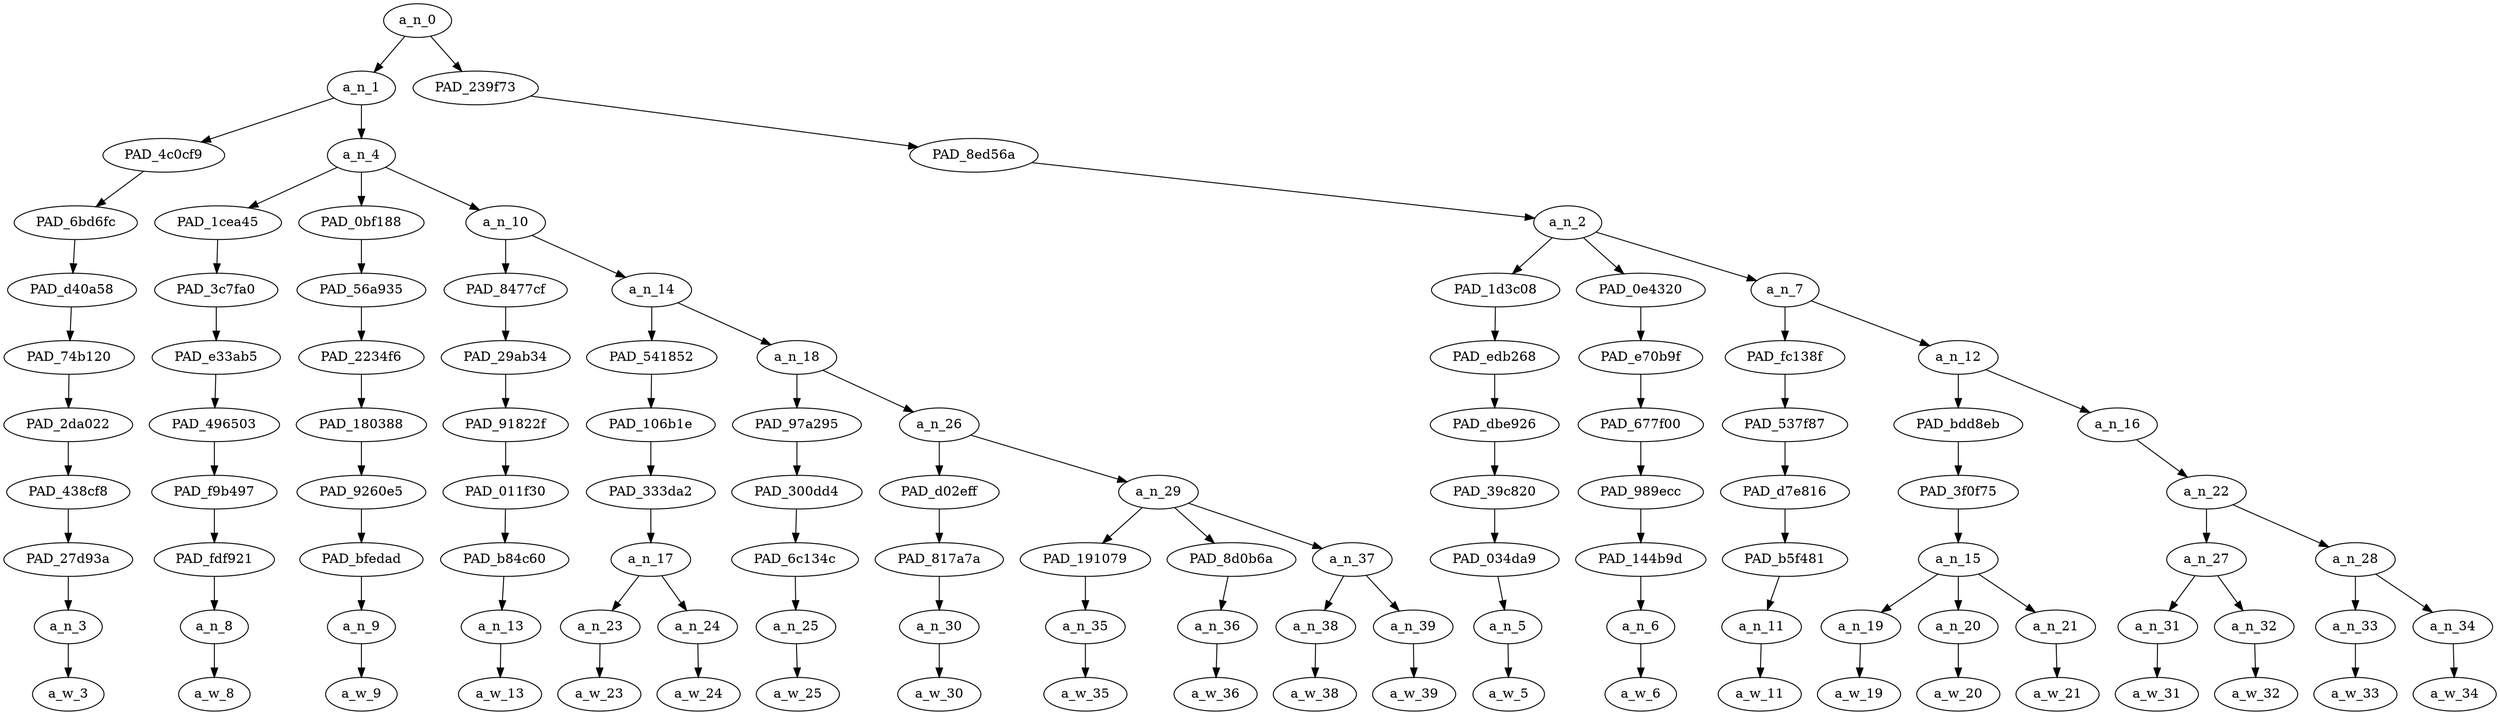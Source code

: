 strict digraph "" {
	a_n_0	[div_dir=1,
		index=0,
		level=10,
		pos="7.443576388888889,10!",
		text_span="[0, 1, 2, 3, 4, 5, 6, 7, 8, 9, 10, 11, 12, 13, 14, 15, 16, 17, 18, 19, 20, 21]",
		value=0.99999999];
	a_n_1	[div_dir=1,
		index=0,
		level=9,
		pos="1.2621527777777777,9!",
		text_span="[0, 1, 2, 3, 4, 5, 6, 7, 8, 9, 10, 11]",
		value=0.51480109];
	a_n_0 -> a_n_1;
	PAD_239f73	[div_dir=1,
		index=1,
		level=9,
		pos="13.625,9!",
		text_span="[12, 13, 14, 15, 16, 17, 18, 19, 20, 21]",
		value=0.48405450];
	a_n_0 -> PAD_239f73;
	PAD_4c0cf9	[div_dir=1,
		index=0,
		level=8,
		pos="0.0,8!",
		text_span="[0]",
		value=0.07096657];
	a_n_1 -> PAD_4c0cf9;
	a_n_4	[div_dir=1,
		index=1,
		level=8,
		pos="2.5243055555555554,8!",
		text_span="[1, 2, 3, 4, 5, 6, 7, 8, 9, 10, 11]",
		value=0.44321885];
	a_n_1 -> a_n_4;
	PAD_6bd6fc	[div_dir=1,
		index=0,
		level=7,
		pos="0.0,7!",
		text_span="[0]",
		value=0.07096657];
	PAD_4c0cf9 -> PAD_6bd6fc;
	PAD_d40a58	[div_dir=1,
		index=0,
		level=6,
		pos="0.0,6!",
		text_span="[0]",
		value=0.07096657];
	PAD_6bd6fc -> PAD_d40a58;
	PAD_74b120	[div_dir=1,
		index=0,
		level=5,
		pos="0.0,5!",
		text_span="[0]",
		value=0.07096657];
	PAD_d40a58 -> PAD_74b120;
	PAD_2da022	[div_dir=1,
		index=0,
		level=4,
		pos="0.0,4!",
		text_span="[0]",
		value=0.07096657];
	PAD_74b120 -> PAD_2da022;
	PAD_438cf8	[div_dir=1,
		index=0,
		level=3,
		pos="0.0,3!",
		text_span="[0]",
		value=0.07096657];
	PAD_2da022 -> PAD_438cf8;
	PAD_27d93a	[div_dir=1,
		index=0,
		level=2,
		pos="0.0,2!",
		text_span="[0]",
		value=0.07096657];
	PAD_438cf8 -> PAD_27d93a;
	a_n_3	[div_dir=1,
		index=0,
		level=1,
		pos="0.0,1!",
		text_span="[0]",
		value=0.07096657];
	PAD_27d93a -> a_n_3;
	a_w_3	[div_dir=0,
		index=0,
		level=0,
		pos="0,0!",
		text_span="[0]",
		value=how];
	a_n_3 -> a_w_3;
	PAD_1cea45	[div_dir=-1,
		index=1,
		level=7,
		pos="1.0,7!",
		text_span="[1]",
		value=0.03543534];
	a_n_4 -> PAD_1cea45;
	PAD_0bf188	[div_dir=1,
		index=2,
		level=7,
		pos="2.0,7!",
		text_span="[2]",
		value=0.03811515];
	a_n_4 -> PAD_0bf188;
	a_n_10	[div_dir=1,
		index=3,
		level=7,
		pos="4.572916666666666,7!",
		text_span="[3, 4, 5, 6, 7, 8, 9, 10, 11]",
		value=0.36923131];
	a_n_4 -> a_n_10;
	PAD_3c7fa0	[div_dir=-1,
		index=1,
		level=6,
		pos="1.0,6!",
		text_span="[1]",
		value=0.03543534];
	PAD_1cea45 -> PAD_3c7fa0;
	PAD_e33ab5	[div_dir=-1,
		index=1,
		level=5,
		pos="1.0,5!",
		text_span="[1]",
		value=0.03543534];
	PAD_3c7fa0 -> PAD_e33ab5;
	PAD_496503	[div_dir=-1,
		index=1,
		level=4,
		pos="1.0,4!",
		text_span="[1]",
		value=0.03543534];
	PAD_e33ab5 -> PAD_496503;
	PAD_f9b497	[div_dir=-1,
		index=1,
		level=3,
		pos="1.0,3!",
		text_span="[1]",
		value=0.03543534];
	PAD_496503 -> PAD_f9b497;
	PAD_fdf921	[div_dir=-1,
		index=1,
		level=2,
		pos="1.0,2!",
		text_span="[1]",
		value=0.03543534];
	PAD_f9b497 -> PAD_fdf921;
	a_n_8	[div_dir=-1,
		index=1,
		level=1,
		pos="1.0,1!",
		text_span="[1]",
		value=0.03543534];
	PAD_fdf921 -> a_n_8;
	a_w_8	[div_dir=0,
		index=1,
		level=0,
		pos="1,0!",
		text_span="[1]",
		value=do];
	a_n_8 -> a_w_8;
	PAD_56a935	[div_dir=1,
		index=2,
		level=6,
		pos="2.0,6!",
		text_span="[2]",
		value=0.03811515];
	PAD_0bf188 -> PAD_56a935;
	PAD_2234f6	[div_dir=1,
		index=2,
		level=5,
		pos="2.0,5!",
		text_span="[2]",
		value=0.03811515];
	PAD_56a935 -> PAD_2234f6;
	PAD_180388	[div_dir=1,
		index=2,
		level=4,
		pos="2.0,4!",
		text_span="[2]",
		value=0.03811515];
	PAD_2234f6 -> PAD_180388;
	PAD_9260e5	[div_dir=1,
		index=2,
		level=3,
		pos="2.0,3!",
		text_span="[2]",
		value=0.03811515];
	PAD_180388 -> PAD_9260e5;
	PAD_bfedad	[div_dir=1,
		index=2,
		level=2,
		pos="2.0,2!",
		text_span="[2]",
		value=0.03811515];
	PAD_9260e5 -> PAD_bfedad;
	a_n_9	[div_dir=1,
		index=2,
		level=1,
		pos="2.0,1!",
		text_span="[2]",
		value=0.03811515];
	PAD_bfedad -> a_n_9;
	a_w_9	[div_dir=0,
		index=2,
		level=0,
		pos="2,0!",
		text_span="[2]",
		value=we];
	a_n_9 -> a_w_9;
	PAD_8477cf	[div_dir=1,
		index=3,
		level=6,
		pos="3.0,6!",
		text_span="[3]",
		value=0.08204884];
	a_n_10 -> PAD_8477cf;
	a_n_14	[div_dir=1,
		index=4,
		level=6,
		pos="6.145833333333333,6!",
		text_span="[4, 5, 6, 7, 8, 9, 10, 11]",
		value=0.28683833];
	a_n_10 -> a_n_14;
	PAD_29ab34	[div_dir=1,
		index=3,
		level=5,
		pos="3.0,5!",
		text_span="[3]",
		value=0.08204884];
	PAD_8477cf -> PAD_29ab34;
	PAD_91822f	[div_dir=1,
		index=3,
		level=4,
		pos="3.0,4!",
		text_span="[3]",
		value=0.08204884];
	PAD_29ab34 -> PAD_91822f;
	PAD_011f30	[div_dir=1,
		index=3,
		level=3,
		pos="3.0,3!",
		text_span="[3]",
		value=0.08204884];
	PAD_91822f -> PAD_011f30;
	PAD_b84c60	[div_dir=1,
		index=3,
		level=2,
		pos="3.0,2!",
		text_span="[3]",
		value=0.08204884];
	PAD_011f30 -> PAD_b84c60;
	a_n_13	[div_dir=1,
		index=3,
		level=1,
		pos="3.0,1!",
		text_span="[3]",
		value=0.08204884];
	PAD_b84c60 -> a_n_13;
	a_w_13	[div_dir=0,
		index=3,
		level=0,
		pos="3,0!",
		text_span="[3]",
		value=instigate];
	a_n_13 -> a_w_13;
	PAD_541852	[div_dir=1,
		index=4,
		level=5,
		pos="4.5,5!",
		text_span="[4, 5]",
		value=0.05102547];
	a_n_14 -> PAD_541852;
	a_n_18	[div_dir=1,
		index=5,
		level=5,
		pos="7.791666666666666,5!",
		text_span="[6, 7, 8, 9, 10, 11]",
		value=0.23549054];
	a_n_14 -> a_n_18;
	PAD_106b1e	[div_dir=1,
		index=4,
		level=4,
		pos="4.5,4!",
		text_span="[4, 5]",
		value=0.05102547];
	PAD_541852 -> PAD_106b1e;
	PAD_333da2	[div_dir=1,
		index=4,
		level=3,
		pos="4.5,3!",
		text_span="[4, 5]",
		value=0.05102547];
	PAD_106b1e -> PAD_333da2;
	a_n_17	[div_dir=1,
		index=4,
		level=2,
		pos="4.5,2!",
		text_span="[4, 5]",
		value=0.05102547];
	PAD_333da2 -> a_n_17;
	a_n_23	[div_dir=1,
		index=4,
		level=1,
		pos="4.0,1!",
		text_span="[4]",
		value=0.02315076];
	a_n_17 -> a_n_23;
	a_n_24	[div_dir=1,
		index=5,
		level=1,
		pos="5.0,1!",
		text_span="[5]",
		value=0.02769319];
	a_n_17 -> a_n_24;
	a_w_23	[div_dir=0,
		index=4,
		level=0,
		pos="4,0!",
		text_span="[4]",
		value=a];
	a_n_23 -> a_w_23;
	a_w_24	[div_dir=0,
		index=5,
		level=0,
		pos="5,0!",
		text_span="[5]",
		value=war];
	a_n_24 -> a_w_24;
	PAD_97a295	[div_dir=1,
		index=5,
		level=4,
		pos="6.0,4!",
		text_span="[6]",
		value=0.02365794];
	a_n_18 -> PAD_97a295;
	a_n_26	[div_dir=1,
		index=6,
		level=4,
		pos="9.583333333333332,4!",
		text_span="[7, 8, 9, 10, 11]",
		value=0.21156443];
	a_n_18 -> a_n_26;
	PAD_300dd4	[div_dir=1,
		index=5,
		level=3,
		pos="6.0,3!",
		text_span="[6]",
		value=0.02365794];
	PAD_97a295 -> PAD_300dd4;
	PAD_6c134c	[div_dir=1,
		index=5,
		level=2,
		pos="6.0,2!",
		text_span="[6]",
		value=0.02365794];
	PAD_300dd4 -> PAD_6c134c;
	a_n_25	[div_dir=1,
		index=6,
		level=1,
		pos="6.0,1!",
		text_span="[6]",
		value=0.02365794];
	PAD_6c134c -> a_n_25;
	a_w_25	[div_dir=0,
		index=6,
		level=0,
		pos="6,0!",
		text_span="[6]",
		value=between];
	a_n_25 -> a_w_25;
	PAD_d02eff	[div_dir=-1,
		index=7,
		level=3,
		pos="11.0,3!",
		text_span="[11]",
		value=0.03323240];
	a_n_26 -> PAD_d02eff;
	a_n_29	[div_dir=1,
		index=6,
		level=3,
		pos="8.166666666666666,3!",
		text_span="[7, 8, 9, 10]",
		value=0.17807664];
	a_n_26 -> a_n_29;
	PAD_817a7a	[div_dir=-1,
		index=9,
		level=2,
		pos="11.0,2!",
		text_span="[11]",
		value=0.03323240];
	PAD_d02eff -> PAD_817a7a;
	a_n_30	[div_dir=-1,
		index=11,
		level=1,
		pos="11.0,1!",
		text_span="[11]",
		value=0.03323240];
	PAD_817a7a -> a_n_30;
	a_w_30	[div_dir=0,
		index=11,
		level=0,
		pos="11,0!",
		text_span="[11]",
		value=abe];
	a_n_30 -> a_w_30;
	PAD_191079	[div_dir=1,
		index=6,
		level=2,
		pos="7.0,2!",
		text_span="[7]",
		value=0.03638468];
	a_n_29 -> PAD_191079;
	PAD_8d0b6a	[div_dir=1,
		index=7,
		level=2,
		pos="8.0,2!",
		text_span="[8]",
		value=0.02195591];
	a_n_29 -> PAD_8d0b6a;
	a_n_37	[div_dir=1,
		index=8,
		level=2,
		pos="9.5,2!",
		text_span="[9, 10]",
		value=0.11940752];
	a_n_29 -> a_n_37;
	a_n_35	[div_dir=1,
		index=7,
		level=1,
		pos="7.0,1!",
		text_span="[7]",
		value=0.03638468];
	PAD_191079 -> a_n_35;
	a_w_35	[div_dir=0,
		index=7,
		level=0,
		pos="7,0!",
		text_span="[7]",
		value=japan];
	a_n_35 -> a_w_35;
	a_n_36	[div_dir=1,
		index=8,
		level=1,
		pos="8.0,1!",
		text_span="[8]",
		value=0.02195591];
	PAD_8d0b6a -> a_n_36;
	a_w_36	[div_dir=0,
		index=8,
		level=0,
		pos="8,0!",
		text_span="[8]",
		value=and];
	a_n_36 -> a_w_36;
	a_n_38	[div_dir=1,
		index=9,
		level=1,
		pos="9.0,1!",
		text_span="[9]",
		value=0.03406471];
	a_n_37 -> a_n_38;
	a_n_39	[div_dir=1,
		index=10,
		level=1,
		pos="10.0,1!",
		text_span="[10]",
		value=0.08501387];
	a_n_37 -> a_n_39;
	a_w_38	[div_dir=0,
		index=9,
		level=0,
		pos="9,0!",
		text_span="[9]",
		value=israel];
	a_n_38 -> a_w_38;
	a_w_39	[div_dir=0,
		index=10,
		level=0,
		pos="10,0!",
		text_span="[10]",
		value=shinzo];
	a_n_39 -> a_w_39;
	PAD_8ed56a	[div_dir=1,
		index=2,
		level=8,
		pos="13.625,8!",
		text_span="[12, 13, 14, 15, 16, 17, 18, 19, 20, 21]",
		value=0.48405450];
	PAD_239f73 -> PAD_8ed56a;
	a_n_2	[div_dir=1,
		index=4,
		level=7,
		pos="13.625,7!",
		text_span="[12, 13, 14, 15, 16, 17, 18, 19, 20, 21]",
		value=0.48405450];
	PAD_8ed56a -> a_n_2;
	PAD_1d3c08	[div_dir=1,
		index=5,
		level=6,
		pos="12.0,6!",
		text_span="[12]",
		value=0.02409315];
	a_n_2 -> PAD_1d3c08;
	PAD_0e4320	[div_dir=-1,
		index=6,
		level=6,
		pos="13.0,6!",
		text_span="[13]",
		value=0.02245937];
	a_n_2 -> PAD_0e4320;
	a_n_7	[div_dir=1,
		index=7,
		level=6,
		pos="15.875,6!",
		text_span="[14, 15, 16, 17, 18, 19, 20, 21]",
		value=0.43645863];
	a_n_2 -> a_n_7;
	PAD_edb268	[div_dir=1,
		index=6,
		level=5,
		pos="12.0,5!",
		text_span="[12]",
		value=0.02409315];
	PAD_1d3c08 -> PAD_edb268;
	PAD_dbe926	[div_dir=1,
		index=7,
		level=4,
		pos="12.0,4!",
		text_span="[12]",
		value=0.02409315];
	PAD_edb268 -> PAD_dbe926;
	PAD_39c820	[div_dir=1,
		index=8,
		level=3,
		pos="12.0,3!",
		text_span="[12]",
		value=0.02409315];
	PAD_dbe926 -> PAD_39c820;
	PAD_034da9	[div_dir=1,
		index=10,
		level=2,
		pos="12.0,2!",
		text_span="[12]",
		value=0.02409315];
	PAD_39c820 -> PAD_034da9;
	a_n_5	[div_dir=1,
		index=12,
		level=1,
		pos="12.0,1!",
		text_span="[12]",
		value=0.02409315];
	PAD_034da9 -> a_n_5;
	a_w_5	[div_dir=0,
		index=12,
		level=0,
		pos="12,0!",
		text_span="[12]",
		value=did];
	a_n_5 -> a_w_5;
	PAD_e70b9f	[div_dir=-1,
		index=7,
		level=5,
		pos="13.0,5!",
		text_span="[13]",
		value=0.02245937];
	PAD_0e4320 -> PAD_e70b9f;
	PAD_677f00	[div_dir=-1,
		index=8,
		level=4,
		pos="13.0,4!",
		text_span="[13]",
		value=0.02245937];
	PAD_e70b9f -> PAD_677f00;
	PAD_989ecc	[div_dir=-1,
		index=9,
		level=3,
		pos="13.0,3!",
		text_span="[13]",
		value=0.02245937];
	PAD_677f00 -> PAD_989ecc;
	PAD_144b9d	[div_dir=-1,
		index=11,
		level=2,
		pos="13.0,2!",
		text_span="[13]",
		value=0.02245937];
	PAD_989ecc -> PAD_144b9d;
	a_n_6	[div_dir=-1,
		index=13,
		level=1,
		pos="13.0,1!",
		text_span="[13]",
		value=0.02245937];
	PAD_144b9d -> a_n_6;
	a_w_6	[div_dir=0,
		index=13,
		level=0,
		pos="13,0!",
		text_span="[13]",
		value=not];
	a_n_6 -> a_w_6;
	PAD_fc138f	[div_dir=1,
		index=8,
		level=5,
		pos="14.0,5!",
		text_span="[14]",
		value=0.02630681];
	a_n_7 -> PAD_fc138f;
	a_n_12	[div_dir=1,
		index=9,
		level=5,
		pos="17.75,5!",
		text_span="[15, 16, 17, 18, 19, 20, 21]",
		value=0.40899092];
	a_n_7 -> a_n_12;
	PAD_537f87	[div_dir=1,
		index=9,
		level=4,
		pos="14.0,4!",
		text_span="[14]",
		value=0.02630681];
	PAD_fc138f -> PAD_537f87;
	PAD_d7e816	[div_dir=1,
		index=10,
		level=3,
		pos="14.0,3!",
		text_span="[14]",
		value=0.02630681];
	PAD_537f87 -> PAD_d7e816;
	PAD_b5f481	[div_dir=1,
		index=12,
		level=2,
		pos="14.0,2!",
		text_span="[14]",
		value=0.02630681];
	PAD_d7e816 -> PAD_b5f481;
	a_n_11	[div_dir=1,
		index=14,
		level=1,
		pos="14.0,1!",
		text_span="[14]",
		value=0.02630681];
	PAD_b5f481 -> a_n_11;
	a_w_11	[div_dir=0,
		index=14,
		level=0,
		pos="14,0!",
		text_span="[14]",
		value=like];
	a_n_11 -> a_w_11;
	PAD_bdd8eb	[div_dir=1,
		index=10,
		level=4,
		pos="16.0,4!",
		text_span="[15, 16, 17]",
		value=0.13228552];
	a_n_12 -> PAD_bdd8eb;
	a_n_16	[div_dir=1,
		index=11,
		level=4,
		pos="19.5,4!",
		text_span="[18, 19, 20, 21]",
		value=0.27549616];
	a_n_12 -> a_n_16;
	PAD_3f0f75	[div_dir=1,
		index=11,
		level=3,
		pos="16.0,3!",
		text_span="[15, 16, 17]",
		value=0.13228552];
	PAD_bdd8eb -> PAD_3f0f75;
	a_n_15	[div_dir=1,
		index=13,
		level=2,
		pos="16.0,2!",
		text_span="[15, 16, 17]",
		value=0.13228552];
	PAD_3f0f75 -> a_n_15;
	a_n_19	[div_dir=1,
		index=15,
		level=1,
		pos="15.0,1!",
		text_span="[15]",
		value=0.02779591];
	a_n_15 -> a_n_19;
	a_n_20	[div_dir=1,
		index=16,
		level=1,
		pos="16.0,1!",
		text_span="[16]",
		value=0.04298529];
	a_n_15 -> a_n_20;
	a_n_21	[div_dir=1,
		index=17,
		level=1,
		pos="17.0,1!",
		text_span="[17]",
		value=0.06101164];
	a_n_15 -> a_n_21;
	a_w_19	[div_dir=0,
		index=15,
		level=0,
		pos="15,0!",
		text_span="[15]",
		value=the];
	a_n_19 -> a_w_19;
	a_w_20	[div_dir=0,
		index=16,
		level=0,
		pos="16,0!",
		text_span="[16]",
		value=shoe];
	a_n_20 -> a_w_20;
	a_w_21	[div_dir=0,
		index=17,
		level=0,
		pos="17,0!",
		text_span="[17]",
		value=desert];
	a_n_21 -> a_w_21;
	a_n_22	[div_dir=1,
		index=12,
		level=3,
		pos="19.5,3!",
		text_span="[18, 19, 20, 21]",
		value=0.27434938];
	a_n_16 -> a_n_22;
	a_n_27	[div_dir=1,
		index=14,
		level=2,
		pos="18.5,2!",
		text_span="[18, 19]",
		value=0.18970385];
	a_n_22 -> a_n_27;
	a_n_28	[div_dir=1,
		index=15,
		level=2,
		pos="20.5,2!",
		text_span="[20, 21]",
		value=0.08349875];
	a_n_22 -> a_n_28;
	a_n_31	[div_dir=1,
		index=18,
		level=1,
		pos="18.0,1!",
		text_span="[18]",
		value=0.04000410];
	a_n_27 -> a_n_31;
	a_n_32	[div_dir=1,
		index=19,
		level=1,
		pos="19.0,1!",
		text_span="[19]",
		value=0.14836400];
	a_n_27 -> a_n_32;
	a_w_31	[div_dir=0,
		index=18,
		level=0,
		pos="18,0!",
		text_span="[18]",
		value=the1];
	a_n_31 -> a_w_31;
	a_w_32	[div_dir=0,
		index=19,
		level=0,
		pos="19,0!",
		text_span="[19]",
		value=kike];
	a_n_32 -> a_w_32;
	a_n_33	[div_dir=1,
		index=20,
		level=1,
		pos="20.0,1!",
		text_span="[20]",
		value=0.04489888];
	a_n_28 -> a_n_33;
	a_n_34	[div_dir=1,
		index=21,
		level=1,
		pos="21.0,1!",
		text_span="[21]",
		value=0.03844479];
	a_n_28 -> a_n_34;
	a_w_33	[div_dir=0,
		index=20,
		level=0,
		pos="20,0!",
		text_span="[20]",
		value=served];
	a_n_33 -> a_w_33;
	a_w_34	[div_dir=0,
		index=21,
		level=0,
		pos="21,0!",
		text_span="[21]",
		value=him];
	a_n_34 -> a_w_34;
}
